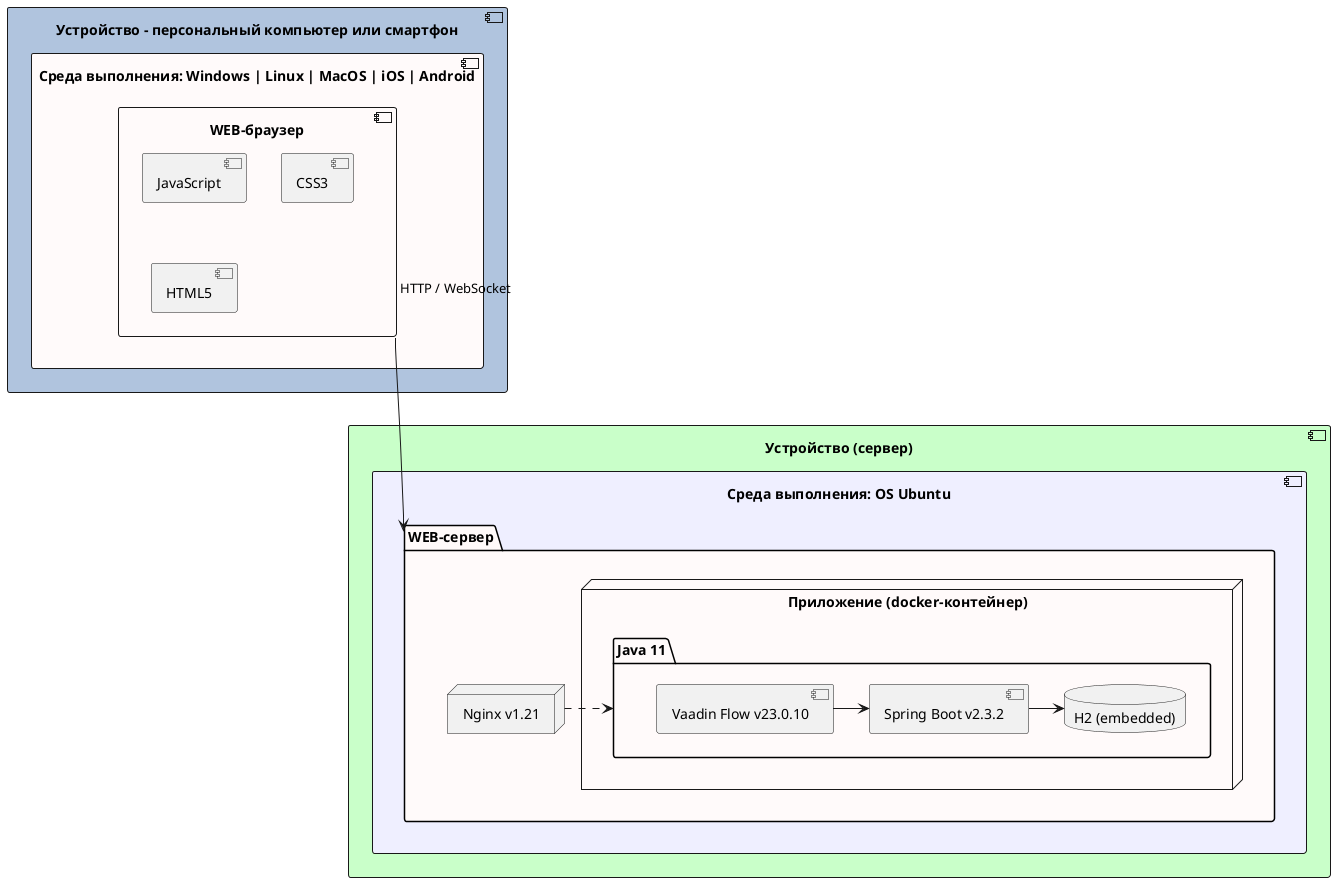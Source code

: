 @startuml
hide empty members
allowmixing

component "Устройство (сервер)" as host #technology {

    component "Среда выполнения: OS Ubuntu" #motivation {

        package "WEB-сервер" as webserver #snow {

                node "Nginx v1.21" as nginx

                node "Приложение (docker-контейнер)" {

                    namespace "Java 11" as application {
                        component "Spring Boot v2.3.2" as spring
                        component "Vaadin Flow v23.0.10" as vaadin
                        database "H2 (embedded)" as h2

                        vaadin -> spring
                        spring -> h2
                    }

                    nginx .> application

                }

            }
    }

}

component "Устройство - персональный компьютер или смартфон" as client #lightsteelblue  {

    component "Среда выполнения: Windows | Linux | MacOS | iOS | Android" as client_os #snow {

        component "WEB-браузер" as browser {
            component "JavaScript"
            component "CSS3"
            component "HTML5"
        }

    }

}

browser ---> webserver : HTTP / WebSocket


@enduml